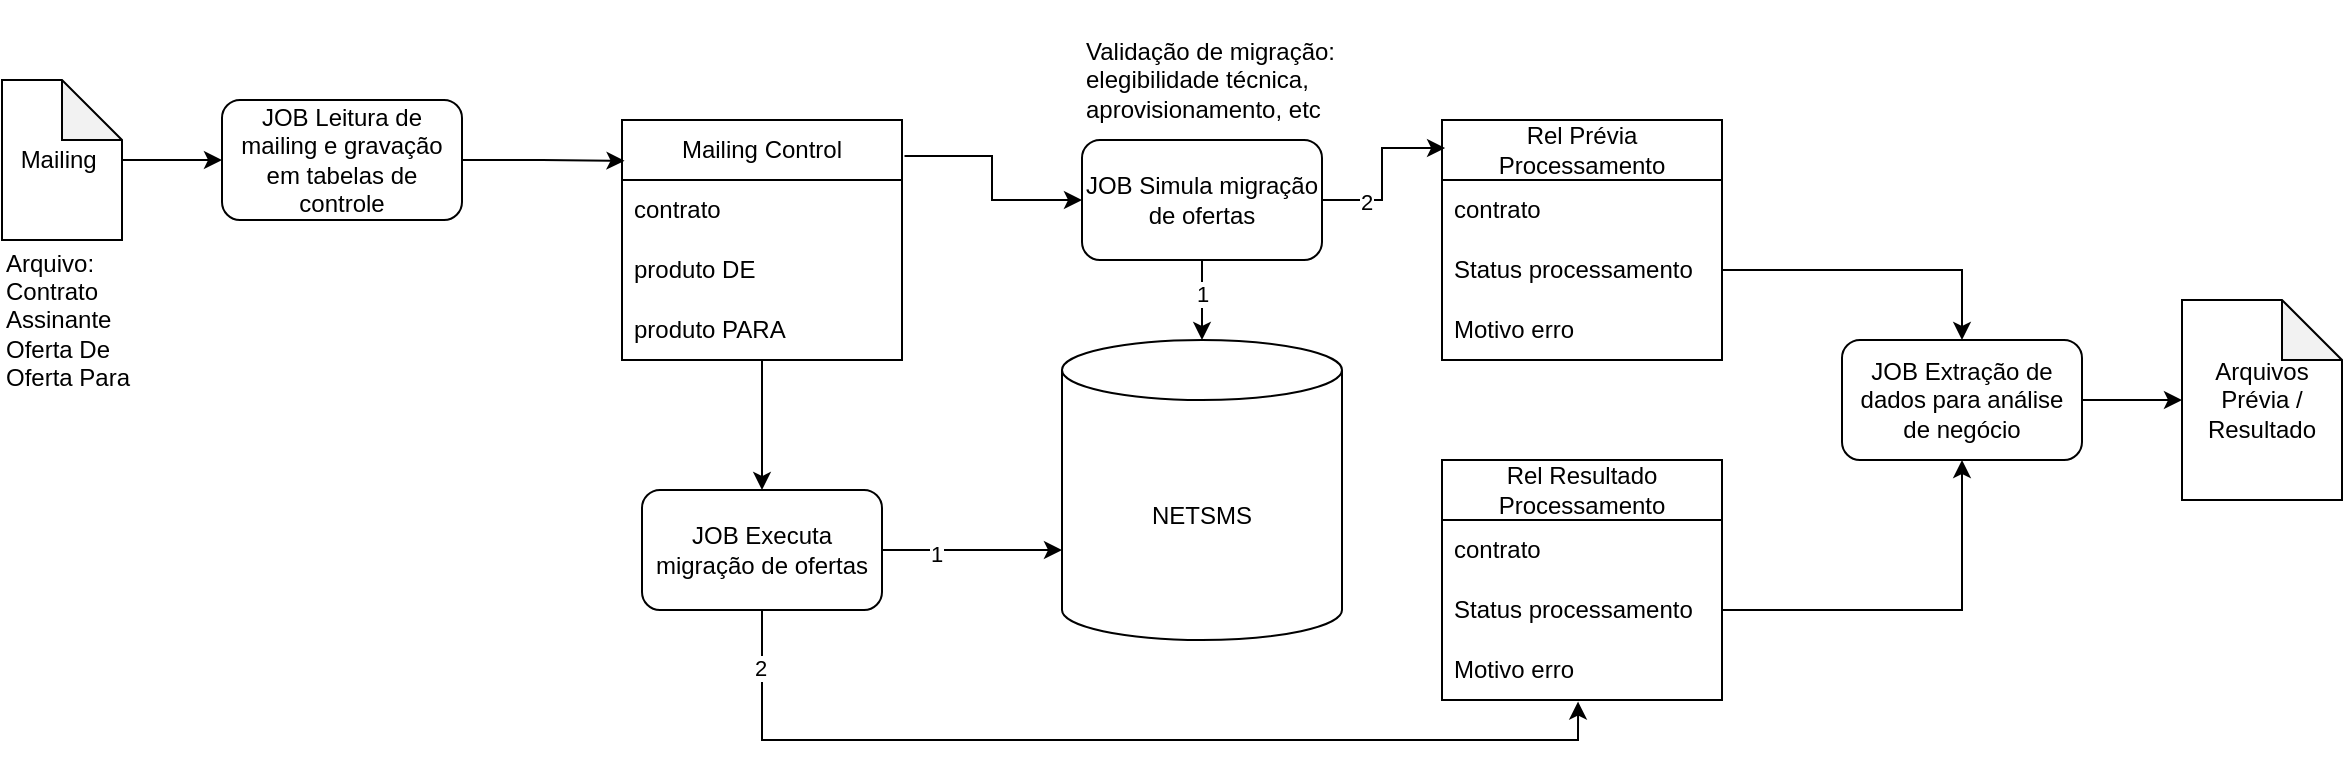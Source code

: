 <mxfile version="28.0.7">
  <diagram name="Página-1" id="3tBWn9zf-cGf8LoNLyG7">
    <mxGraphModel dx="1042" dy="527" grid="1" gridSize="10" guides="1" tooltips="1" connect="1" arrows="1" fold="1" page="1" pageScale="1" pageWidth="827" pageHeight="1169" math="0" shadow="0">
      <root>
        <mxCell id="0" />
        <mxCell id="1" parent="0" />
        <mxCell id="_UXns04564KCJIVJdwUz-3" value="" style="edgeStyle=orthogonalEdgeStyle;rounded=0;orthogonalLoop=1;jettySize=auto;html=1;" edge="1" parent="1" source="_UXns04564KCJIVJdwUz-1" target="_UXns04564KCJIVJdwUz-2">
          <mxGeometry relative="1" as="geometry" />
        </mxCell>
        <mxCell id="_UXns04564KCJIVJdwUz-1" value="Mailing&amp;nbsp;" style="shape=note;whiteSpace=wrap;html=1;backgroundOutline=1;darkOpacity=0.05;" vertex="1" parent="1">
          <mxGeometry x="50" y="40" width="60" height="80" as="geometry" />
        </mxCell>
        <mxCell id="_UXns04564KCJIVJdwUz-2" value="JOB Leitura de mailing e gravação em tabelas de controle" style="rounded=1;whiteSpace=wrap;html=1;" vertex="1" parent="1">
          <mxGeometry x="160" y="50" width="120" height="60" as="geometry" />
        </mxCell>
        <mxCell id="_UXns04564KCJIVJdwUz-11" style="edgeStyle=orthogonalEdgeStyle;rounded=0;orthogonalLoop=1;jettySize=auto;html=1;entryX=0;entryY=0.5;entryDx=0;entryDy=0;exitX=1.009;exitY=0.15;exitDx=0;exitDy=0;exitPerimeter=0;" edge="1" parent="1" source="_UXns04564KCJIVJdwUz-4" target="_UXns04564KCJIVJdwUz-10">
          <mxGeometry relative="1" as="geometry" />
        </mxCell>
        <mxCell id="_UXns04564KCJIVJdwUz-22" style="edgeStyle=orthogonalEdgeStyle;rounded=0;orthogonalLoop=1;jettySize=auto;html=1;" edge="1" parent="1" source="_UXns04564KCJIVJdwUz-4" target="_UXns04564KCJIVJdwUz-20">
          <mxGeometry relative="1" as="geometry" />
        </mxCell>
        <mxCell id="_UXns04564KCJIVJdwUz-4" value="Mailing Control" style="swimlane;fontStyle=0;childLayout=stackLayout;horizontal=1;startSize=30;horizontalStack=0;resizeParent=1;resizeParentMax=0;resizeLast=0;collapsible=1;marginBottom=0;whiteSpace=wrap;html=1;" vertex="1" parent="1">
          <mxGeometry x="360" y="60" width="140" height="120" as="geometry" />
        </mxCell>
        <mxCell id="_UXns04564KCJIVJdwUz-5" value="contrato" style="text;strokeColor=none;fillColor=none;align=left;verticalAlign=middle;spacingLeft=4;spacingRight=4;overflow=hidden;points=[[0,0.5],[1,0.5]];portConstraint=eastwest;rotatable=0;whiteSpace=wrap;html=1;" vertex="1" parent="_UXns04564KCJIVJdwUz-4">
          <mxGeometry y="30" width="140" height="30" as="geometry" />
        </mxCell>
        <mxCell id="_UXns04564KCJIVJdwUz-6" value="produto DE" style="text;strokeColor=none;fillColor=none;align=left;verticalAlign=middle;spacingLeft=4;spacingRight=4;overflow=hidden;points=[[0,0.5],[1,0.5]];portConstraint=eastwest;rotatable=0;whiteSpace=wrap;html=1;" vertex="1" parent="_UXns04564KCJIVJdwUz-4">
          <mxGeometry y="60" width="140" height="30" as="geometry" />
        </mxCell>
        <mxCell id="_UXns04564KCJIVJdwUz-7" value="produto PARA" style="text;strokeColor=none;fillColor=none;align=left;verticalAlign=middle;spacingLeft=4;spacingRight=4;overflow=hidden;points=[[0,0.5],[1,0.5]];portConstraint=eastwest;rotatable=0;whiteSpace=wrap;html=1;" vertex="1" parent="_UXns04564KCJIVJdwUz-4">
          <mxGeometry y="90" width="140" height="30" as="geometry" />
        </mxCell>
        <mxCell id="_UXns04564KCJIVJdwUz-8" style="edgeStyle=orthogonalEdgeStyle;rounded=0;orthogonalLoop=1;jettySize=auto;html=1;entryX=0.009;entryY=0.17;entryDx=0;entryDy=0;entryPerimeter=0;" edge="1" parent="1" source="_UXns04564KCJIVJdwUz-2" target="_UXns04564KCJIVJdwUz-4">
          <mxGeometry relative="1" as="geometry" />
        </mxCell>
        <mxCell id="_UXns04564KCJIVJdwUz-9" value="NETSMS" style="shape=cylinder3;whiteSpace=wrap;html=1;boundedLbl=1;backgroundOutline=1;size=15;" vertex="1" parent="1">
          <mxGeometry x="580" y="170" width="140" height="150" as="geometry" />
        </mxCell>
        <mxCell id="_UXns04564KCJIVJdwUz-10" value="JOB Simula migração de ofertas" style="rounded=1;whiteSpace=wrap;html=1;" vertex="1" parent="1">
          <mxGeometry x="590" y="70" width="120" height="60" as="geometry" />
        </mxCell>
        <mxCell id="_UXns04564KCJIVJdwUz-12" value="Arquivo:&amp;nbsp;&lt;div&gt;Contrato&lt;/div&gt;&lt;div&gt;Assinante&lt;/div&gt;&lt;div&gt;Oferta De&lt;/div&gt;&lt;div&gt;Oferta Para&lt;/div&gt;" style="text;html=1;align=left;verticalAlign=middle;whiteSpace=wrap;rounded=0;" vertex="1" parent="1">
          <mxGeometry x="50" y="120" width="90" height="80" as="geometry" />
        </mxCell>
        <mxCell id="_UXns04564KCJIVJdwUz-13" value="Validação de migração: elegibilidade técnica, aprovisionamento, etc" style="text;html=1;align=left;verticalAlign=middle;whiteSpace=wrap;rounded=0;" vertex="1" parent="1">
          <mxGeometry x="590" width="140" height="80" as="geometry" />
        </mxCell>
        <mxCell id="_UXns04564KCJIVJdwUz-14" style="edgeStyle=orthogonalEdgeStyle;rounded=0;orthogonalLoop=1;jettySize=auto;html=1;entryX=0.5;entryY=0;entryDx=0;entryDy=0;entryPerimeter=0;" edge="1" parent="1" source="_UXns04564KCJIVJdwUz-10" target="_UXns04564KCJIVJdwUz-9">
          <mxGeometry relative="1" as="geometry" />
        </mxCell>
        <mxCell id="_UXns04564KCJIVJdwUz-30" value="1" style="edgeLabel;html=1;align=center;verticalAlign=middle;resizable=0;points=[];" vertex="1" connectable="0" parent="_UXns04564KCJIVJdwUz-14">
          <mxGeometry x="-0.14" relative="1" as="geometry">
            <mxPoint as="offset" />
          </mxGeometry>
        </mxCell>
        <mxCell id="_UXns04564KCJIVJdwUz-15" value="Rel Prévia Processamento" style="swimlane;fontStyle=0;childLayout=stackLayout;horizontal=1;startSize=30;horizontalStack=0;resizeParent=1;resizeParentMax=0;resizeLast=0;collapsible=1;marginBottom=0;whiteSpace=wrap;html=1;" vertex="1" parent="1">
          <mxGeometry x="770" y="60" width="140" height="120" as="geometry" />
        </mxCell>
        <mxCell id="_UXns04564KCJIVJdwUz-16" value="contrato" style="text;strokeColor=none;fillColor=none;align=left;verticalAlign=middle;spacingLeft=4;spacingRight=4;overflow=hidden;points=[[0,0.5],[1,0.5]];portConstraint=eastwest;rotatable=0;whiteSpace=wrap;html=1;" vertex="1" parent="_UXns04564KCJIVJdwUz-15">
          <mxGeometry y="30" width="140" height="30" as="geometry" />
        </mxCell>
        <mxCell id="_UXns04564KCJIVJdwUz-17" value="Status processamento" style="text;strokeColor=none;fillColor=none;align=left;verticalAlign=middle;spacingLeft=4;spacingRight=4;overflow=hidden;points=[[0,0.5],[1,0.5]];portConstraint=eastwest;rotatable=0;whiteSpace=wrap;html=1;" vertex="1" parent="_UXns04564KCJIVJdwUz-15">
          <mxGeometry y="60" width="140" height="30" as="geometry" />
        </mxCell>
        <mxCell id="_UXns04564KCJIVJdwUz-18" value="Motivo erro" style="text;strokeColor=none;fillColor=none;align=left;verticalAlign=middle;spacingLeft=4;spacingRight=4;overflow=hidden;points=[[0,0.5],[1,0.5]];portConstraint=eastwest;rotatable=0;whiteSpace=wrap;html=1;" vertex="1" parent="_UXns04564KCJIVJdwUz-15">
          <mxGeometry y="90" width="140" height="30" as="geometry" />
        </mxCell>
        <mxCell id="_UXns04564KCJIVJdwUz-19" style="edgeStyle=orthogonalEdgeStyle;rounded=0;orthogonalLoop=1;jettySize=auto;html=1;entryX=0.011;entryY=0.117;entryDx=0;entryDy=0;entryPerimeter=0;" edge="1" parent="1" source="_UXns04564KCJIVJdwUz-10" target="_UXns04564KCJIVJdwUz-15">
          <mxGeometry relative="1" as="geometry" />
        </mxCell>
        <mxCell id="_UXns04564KCJIVJdwUz-31" value="2" style="edgeLabel;html=1;align=center;verticalAlign=middle;resizable=0;points=[];" vertex="1" connectable="0" parent="_UXns04564KCJIVJdwUz-19">
          <mxGeometry x="-0.502" y="-1" relative="1" as="geometry">
            <mxPoint as="offset" />
          </mxGeometry>
        </mxCell>
        <mxCell id="_UXns04564KCJIVJdwUz-20" value="JOB Executa migração de ofertas" style="rounded=1;whiteSpace=wrap;html=1;" vertex="1" parent="1">
          <mxGeometry x="370" y="245" width="120" height="60" as="geometry" />
        </mxCell>
        <mxCell id="_UXns04564KCJIVJdwUz-21" style="edgeStyle=orthogonalEdgeStyle;rounded=0;orthogonalLoop=1;jettySize=auto;html=1;entryX=0;entryY=0;entryDx=0;entryDy=105;entryPerimeter=0;" edge="1" parent="1" source="_UXns04564KCJIVJdwUz-20" target="_UXns04564KCJIVJdwUz-9">
          <mxGeometry relative="1" as="geometry" />
        </mxCell>
        <mxCell id="_UXns04564KCJIVJdwUz-28" value="1" style="edgeLabel;html=1;align=center;verticalAlign=middle;resizable=0;points=[];" vertex="1" connectable="0" parent="_UXns04564KCJIVJdwUz-21">
          <mxGeometry x="-0.404" y="-2" relative="1" as="geometry">
            <mxPoint as="offset" />
          </mxGeometry>
        </mxCell>
        <mxCell id="_UXns04564KCJIVJdwUz-23" value="Rel Resultado Processamento" style="swimlane;fontStyle=0;childLayout=stackLayout;horizontal=1;startSize=30;horizontalStack=0;resizeParent=1;resizeParentMax=0;resizeLast=0;collapsible=1;marginBottom=0;whiteSpace=wrap;html=1;" vertex="1" parent="1">
          <mxGeometry x="770" y="230" width="140" height="120" as="geometry" />
        </mxCell>
        <mxCell id="_UXns04564KCJIVJdwUz-24" value="contrato" style="text;strokeColor=none;fillColor=none;align=left;verticalAlign=middle;spacingLeft=4;spacingRight=4;overflow=hidden;points=[[0,0.5],[1,0.5]];portConstraint=eastwest;rotatable=0;whiteSpace=wrap;html=1;" vertex="1" parent="_UXns04564KCJIVJdwUz-23">
          <mxGeometry y="30" width="140" height="30" as="geometry" />
        </mxCell>
        <mxCell id="_UXns04564KCJIVJdwUz-25" value="Status processamento" style="text;strokeColor=none;fillColor=none;align=left;verticalAlign=middle;spacingLeft=4;spacingRight=4;overflow=hidden;points=[[0,0.5],[1,0.5]];portConstraint=eastwest;rotatable=0;whiteSpace=wrap;html=1;" vertex="1" parent="_UXns04564KCJIVJdwUz-23">
          <mxGeometry y="60" width="140" height="30" as="geometry" />
        </mxCell>
        <mxCell id="_UXns04564KCJIVJdwUz-26" value="Motivo erro" style="text;strokeColor=none;fillColor=none;align=left;verticalAlign=middle;spacingLeft=4;spacingRight=4;overflow=hidden;points=[[0,0.5],[1,0.5]];portConstraint=eastwest;rotatable=0;whiteSpace=wrap;html=1;" vertex="1" parent="_UXns04564KCJIVJdwUz-23">
          <mxGeometry y="90" width="140" height="30" as="geometry" />
        </mxCell>
        <mxCell id="_UXns04564KCJIVJdwUz-27" style="edgeStyle=orthogonalEdgeStyle;rounded=0;orthogonalLoop=1;jettySize=auto;html=1;entryX=0.486;entryY=1.027;entryDx=0;entryDy=0;entryPerimeter=0;" edge="1" parent="1" source="_UXns04564KCJIVJdwUz-20" target="_UXns04564KCJIVJdwUz-26">
          <mxGeometry relative="1" as="geometry" />
        </mxCell>
        <mxCell id="_UXns04564KCJIVJdwUz-29" value="2" style="edgeLabel;html=1;align=center;verticalAlign=middle;resizable=0;points=[];" vertex="1" connectable="0" parent="_UXns04564KCJIVJdwUz-27">
          <mxGeometry x="-0.885" y="-1" relative="1" as="geometry">
            <mxPoint as="offset" />
          </mxGeometry>
        </mxCell>
        <mxCell id="_UXns04564KCJIVJdwUz-32" value="JOB Extração de dados para análise de negócio" style="rounded=1;whiteSpace=wrap;html=1;" vertex="1" parent="1">
          <mxGeometry x="970" y="170" width="120" height="60" as="geometry" />
        </mxCell>
        <mxCell id="_UXns04564KCJIVJdwUz-33" style="edgeStyle=orthogonalEdgeStyle;rounded=0;orthogonalLoop=1;jettySize=auto;html=1;entryX=0.5;entryY=0;entryDx=0;entryDy=0;" edge="1" parent="1" source="_UXns04564KCJIVJdwUz-17" target="_UXns04564KCJIVJdwUz-32">
          <mxGeometry relative="1" as="geometry" />
        </mxCell>
        <mxCell id="_UXns04564KCJIVJdwUz-34" style="edgeStyle=orthogonalEdgeStyle;rounded=0;orthogonalLoop=1;jettySize=auto;html=1;entryX=0.5;entryY=1;entryDx=0;entryDy=0;" edge="1" parent="1" source="_UXns04564KCJIVJdwUz-25" target="_UXns04564KCJIVJdwUz-32">
          <mxGeometry relative="1" as="geometry" />
        </mxCell>
        <mxCell id="_UXns04564KCJIVJdwUz-35" value="Arquivos Prévia / Resultado" style="shape=note;whiteSpace=wrap;html=1;backgroundOutline=1;darkOpacity=0.05;" vertex="1" parent="1">
          <mxGeometry x="1140" y="150" width="80" height="100" as="geometry" />
        </mxCell>
        <mxCell id="_UXns04564KCJIVJdwUz-36" style="edgeStyle=orthogonalEdgeStyle;rounded=0;orthogonalLoop=1;jettySize=auto;html=1;entryX=0;entryY=0.5;entryDx=0;entryDy=0;entryPerimeter=0;" edge="1" parent="1" source="_UXns04564KCJIVJdwUz-32" target="_UXns04564KCJIVJdwUz-35">
          <mxGeometry relative="1" as="geometry" />
        </mxCell>
      </root>
    </mxGraphModel>
  </diagram>
</mxfile>
